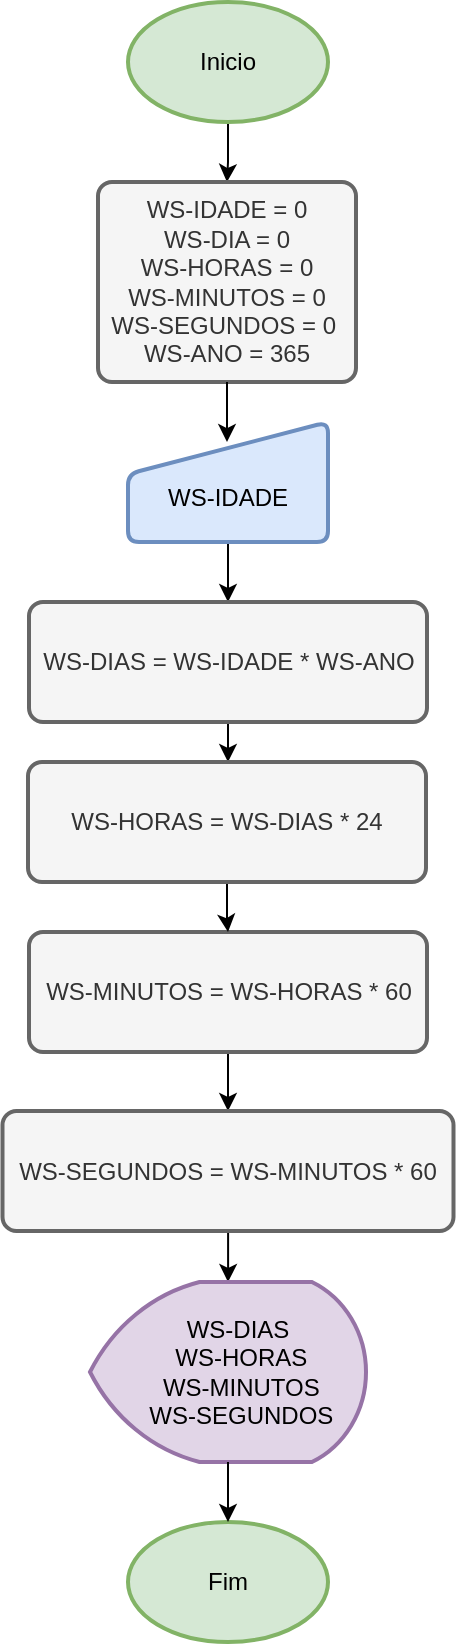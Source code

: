 <mxfile version="26.1.0">
  <diagram name="Página-1" id="996vOrbIRo13FA5-qhIG">
    <mxGraphModel dx="1313" dy="696" grid="1" gridSize="10" guides="1" tooltips="1" connect="1" arrows="1" fold="1" page="1" pageScale="1" pageWidth="827" pageHeight="1169" math="0" shadow="0">
      <root>
        <mxCell id="0" />
        <mxCell id="1" parent="0" />
        <mxCell id="WhNo0k6KDu9jYtKr7EV5-11" value="" style="edgeStyle=orthogonalEdgeStyle;rounded=0;orthogonalLoop=1;jettySize=auto;html=1;" edge="1" parent="1" source="WhNo0k6KDu9jYtKr7EV5-1" target="WhNo0k6KDu9jYtKr7EV5-3">
          <mxGeometry relative="1" as="geometry" />
        </mxCell>
        <mxCell id="WhNo0k6KDu9jYtKr7EV5-1" value="Inicio" style="strokeWidth=2;html=1;shape=mxgraph.flowchart.start_1;whiteSpace=wrap;fillColor=#d5e8d4;strokeColor=#82b366;" vertex="1" parent="1">
          <mxGeometry x="364" y="30" width="100" height="60" as="geometry" />
        </mxCell>
        <mxCell id="WhNo0k6KDu9jYtKr7EV5-2" value="Fim" style="strokeWidth=2;html=1;shape=mxgraph.flowchart.start_1;whiteSpace=wrap;fillColor=#d5e8d4;strokeColor=#82b366;" vertex="1" parent="1">
          <mxGeometry x="364" y="790" width="100" height="60" as="geometry" />
        </mxCell>
        <mxCell id="WhNo0k6KDu9jYtKr7EV5-3" value="WS-IDADE = 0&lt;div&gt;WS-DIA = 0&lt;/div&gt;&lt;div&gt;WS-HORAS = 0&lt;/div&gt;&lt;div&gt;WS-MINUTOS = 0&lt;/div&gt;&lt;div&gt;WS-SEGUNDOS = 0&amp;nbsp;&lt;/div&gt;&lt;div&gt;WS-ANO = 365&lt;/div&gt;" style="rounded=1;whiteSpace=wrap;html=1;absoluteArcSize=1;arcSize=14;strokeWidth=2;fillColor=#f5f5f5;fontColor=#333333;strokeColor=#666666;" vertex="1" parent="1">
          <mxGeometry x="349" y="120" width="129" height="100" as="geometry" />
        </mxCell>
        <mxCell id="WhNo0k6KDu9jYtKr7EV5-24" style="edgeStyle=orthogonalEdgeStyle;rounded=0;orthogonalLoop=1;jettySize=auto;html=1;entryX=0.5;entryY=0;entryDx=0;entryDy=0;" edge="1" parent="1" source="WhNo0k6KDu9jYtKr7EV5-4" target="WhNo0k6KDu9jYtKr7EV5-5">
          <mxGeometry relative="1" as="geometry" />
        </mxCell>
        <mxCell id="WhNo0k6KDu9jYtKr7EV5-4" value="&lt;div&gt;&lt;br&gt;&lt;/div&gt;&lt;div&gt;WS-IDADE&lt;/div&gt;" style="html=1;strokeWidth=2;shape=manualInput;whiteSpace=wrap;rounded=1;size=26;arcSize=11;fillColor=#dae8fc;strokeColor=#6c8ebf;" vertex="1" parent="1">
          <mxGeometry x="364" y="240" width="100" height="60" as="geometry" />
        </mxCell>
        <mxCell id="WhNo0k6KDu9jYtKr7EV5-14" value="" style="edgeStyle=orthogonalEdgeStyle;rounded=0;orthogonalLoop=1;jettySize=auto;html=1;" edge="1" parent="1" source="WhNo0k6KDu9jYtKr7EV5-5" target="WhNo0k6KDu9jYtKr7EV5-7">
          <mxGeometry relative="1" as="geometry" />
        </mxCell>
        <mxCell id="WhNo0k6KDu9jYtKr7EV5-5" value="WS-DIAS = WS-IDADE * WS-ANO" style="rounded=1;whiteSpace=wrap;html=1;absoluteArcSize=1;arcSize=14;strokeWidth=2;fillColor=#f5f5f5;fontColor=#333333;strokeColor=#666666;" vertex="1" parent="1">
          <mxGeometry x="314.5" y="330" width="199" height="60" as="geometry" />
        </mxCell>
        <mxCell id="WhNo0k6KDu9jYtKr7EV5-21" style="edgeStyle=orthogonalEdgeStyle;rounded=0;orthogonalLoop=1;jettySize=auto;html=1;entryX=0.5;entryY=0;entryDx=0;entryDy=0;" edge="1" parent="1" source="WhNo0k6KDu9jYtKr7EV5-6" target="WhNo0k6KDu9jYtKr7EV5-8">
          <mxGeometry relative="1" as="geometry" />
        </mxCell>
        <mxCell id="WhNo0k6KDu9jYtKr7EV5-6" value="WS-MINUTOS = WS-HORAS * 60" style="rounded=1;whiteSpace=wrap;html=1;absoluteArcSize=1;arcSize=14;strokeWidth=2;fillColor=#f5f5f5;fontColor=#333333;strokeColor=#666666;" vertex="1" parent="1">
          <mxGeometry x="314.5" y="495" width="199" height="60" as="geometry" />
        </mxCell>
        <mxCell id="WhNo0k6KDu9jYtKr7EV5-22" style="edgeStyle=orthogonalEdgeStyle;rounded=0;orthogonalLoop=1;jettySize=auto;html=1;entryX=0.5;entryY=0;entryDx=0;entryDy=0;" edge="1" parent="1" source="WhNo0k6KDu9jYtKr7EV5-7" target="WhNo0k6KDu9jYtKr7EV5-6">
          <mxGeometry relative="1" as="geometry" />
        </mxCell>
        <mxCell id="WhNo0k6KDu9jYtKr7EV5-7" value="WS-HORAS = WS-DIAS * 24" style="rounded=1;whiteSpace=wrap;html=1;absoluteArcSize=1;arcSize=14;strokeWidth=2;fillColor=#f5f5f5;fontColor=#333333;strokeColor=#666666;" vertex="1" parent="1">
          <mxGeometry x="314" y="410" width="199" height="60" as="geometry" />
        </mxCell>
        <mxCell id="WhNo0k6KDu9jYtKr7EV5-18" value="" style="edgeStyle=orthogonalEdgeStyle;rounded=0;orthogonalLoop=1;jettySize=auto;html=1;" edge="1" parent="1" source="WhNo0k6KDu9jYtKr7EV5-8" target="WhNo0k6KDu9jYtKr7EV5-10">
          <mxGeometry relative="1" as="geometry" />
        </mxCell>
        <mxCell id="WhNo0k6KDu9jYtKr7EV5-8" value="WS-SEGUNDOS = WS-MINUTOS * 60" style="rounded=1;whiteSpace=wrap;html=1;absoluteArcSize=1;arcSize=14;strokeWidth=2;fillColor=#f5f5f5;fontColor=#333333;strokeColor=#666666;" vertex="1" parent="1">
          <mxGeometry x="301.25" y="584.5" width="225.5" height="60" as="geometry" />
        </mxCell>
        <mxCell id="WhNo0k6KDu9jYtKr7EV5-10" value="&amp;nbsp; &amp;nbsp;WS-DIAS&lt;div&gt;&amp;nbsp; &amp;nbsp; WS-HORAS&lt;/div&gt;&lt;div&gt;&amp;nbsp; &amp;nbsp; WS-MINUTOS&lt;/div&gt;&lt;div&gt;&amp;nbsp; &amp;nbsp; WS-SEGUNDOS&lt;/div&gt;" style="strokeWidth=2;html=1;shape=mxgraph.flowchart.display;whiteSpace=wrap;fillColor=#e1d5e7;strokeColor=#9673a6;" vertex="1" parent="1">
          <mxGeometry x="345" y="670" width="138" height="90" as="geometry" />
        </mxCell>
        <mxCell id="WhNo0k6KDu9jYtKr7EV5-23" style="edgeStyle=orthogonalEdgeStyle;rounded=0;orthogonalLoop=1;jettySize=auto;html=1;entryX=0.495;entryY=0.167;entryDx=0;entryDy=0;entryPerimeter=0;" edge="1" parent="1" source="WhNo0k6KDu9jYtKr7EV5-3" target="WhNo0k6KDu9jYtKr7EV5-4">
          <mxGeometry relative="1" as="geometry" />
        </mxCell>
        <mxCell id="WhNo0k6KDu9jYtKr7EV5-25" style="edgeStyle=orthogonalEdgeStyle;rounded=0;orthogonalLoop=1;jettySize=auto;html=1;exitX=0.5;exitY=1;exitDx=0;exitDy=0;exitPerimeter=0;entryX=0.5;entryY=0;entryDx=0;entryDy=0;entryPerimeter=0;" edge="1" parent="1" source="WhNo0k6KDu9jYtKr7EV5-10" target="WhNo0k6KDu9jYtKr7EV5-2">
          <mxGeometry relative="1" as="geometry" />
        </mxCell>
      </root>
    </mxGraphModel>
  </diagram>
</mxfile>
